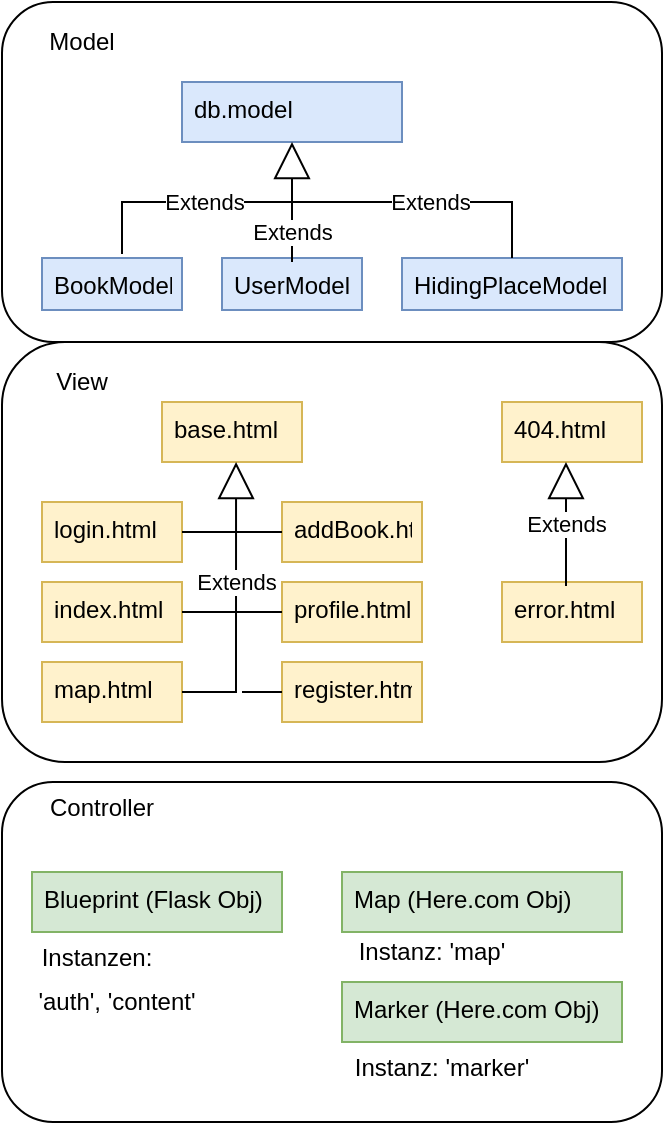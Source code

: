 <mxfile version="14.7.6" type="github">
  <diagram id="8KTonhacMops1YnBHndP" name="Page-1">
    <mxGraphModel dx="782" dy="721" grid="1" gridSize="10" guides="1" tooltips="1" connect="1" arrows="1" fold="1" page="1" pageScale="1" pageWidth="827" pageHeight="1169" math="0" shadow="0">
      <root>
        <mxCell id="0" />
        <mxCell id="1" parent="0" />
        <mxCell id="tmsxZ2NZ52CI2jK9pb2R-1" value="" style="rounded=1;whiteSpace=wrap;html=1;" vertex="1" parent="1">
          <mxGeometry x="30" y="180" width="330" height="170" as="geometry" />
        </mxCell>
        <mxCell id="tmsxZ2NZ52CI2jK9pb2R-2" value="Model" style="text;html=1;strokeColor=none;fillColor=none;align=center;verticalAlign=middle;whiteSpace=wrap;rounded=0;" vertex="1" parent="1">
          <mxGeometry x="50" y="190" width="40" height="20" as="geometry" />
        </mxCell>
        <mxCell id="tmsxZ2NZ52CI2jK9pb2R-4" value="db.model" style="text;strokeColor=#6c8ebf;fillColor=#dae8fc;align=left;verticalAlign=top;spacingLeft=4;spacingRight=4;overflow=hidden;rotatable=0;points=[[0,0.5],[1,0.5]];portConstraint=eastwest;rounded=0;" vertex="1" parent="1">
          <mxGeometry x="120" y="220" width="110" height="30" as="geometry" />
        </mxCell>
        <mxCell id="tmsxZ2NZ52CI2jK9pb2R-6" value="BookModel" style="text;strokeColor=#6c8ebf;fillColor=#dae8fc;align=left;verticalAlign=top;spacingLeft=4;spacingRight=4;overflow=hidden;rotatable=0;points=[[0,0.5],[1,0.5]];portConstraint=eastwest;rounded=0;" vertex="1" parent="1">
          <mxGeometry x="50" y="308" width="70" height="26" as="geometry" />
        </mxCell>
        <mxCell id="tmsxZ2NZ52CI2jK9pb2R-7" value="UserModel" style="text;strokeColor=#6c8ebf;fillColor=#dae8fc;align=left;verticalAlign=top;spacingLeft=4;spacingRight=4;overflow=hidden;rotatable=0;points=[[0,0.5],[1,0.5]];portConstraint=eastwest;rounded=0;" vertex="1" parent="1">
          <mxGeometry x="140" y="308" width="70" height="26" as="geometry" />
        </mxCell>
        <mxCell id="tmsxZ2NZ52CI2jK9pb2R-8" value="HidingPlaceModel" style="text;strokeColor=#6c8ebf;fillColor=#dae8fc;align=left;verticalAlign=top;spacingLeft=4;spacingRight=4;overflow=hidden;rotatable=0;points=[[0,0.5],[1,0.5]];portConstraint=eastwest;rounded=0;" vertex="1" parent="1">
          <mxGeometry x="230" y="308" width="110" height="26" as="geometry" />
        </mxCell>
        <mxCell id="tmsxZ2NZ52CI2jK9pb2R-28" value="Extends" style="endArrow=block;endSize=16;endFill=0;html=1;rounded=0;" edge="1" parent="1" target="tmsxZ2NZ52CI2jK9pb2R-4">
          <mxGeometry x="-0.051" width="160" relative="1" as="geometry">
            <mxPoint x="90" y="306" as="sourcePoint" />
            <mxPoint x="110" y="390" as="targetPoint" />
            <Array as="points">
              <mxPoint x="90" y="280" />
              <mxPoint x="175" y="280" />
            </Array>
            <mxPoint as="offset" />
          </mxGeometry>
        </mxCell>
        <mxCell id="tmsxZ2NZ52CI2jK9pb2R-32" value="Extends" style="endArrow=none;endSize=16;endFill=0;html=1;rounded=0;" edge="1" parent="1" source="tmsxZ2NZ52CI2jK9pb2R-8">
          <mxGeometry width="160" relative="1" as="geometry">
            <mxPoint x="270" y="260" as="sourcePoint" />
            <mxPoint x="174" y="280" as="targetPoint" />
            <Array as="points">
              <mxPoint x="285" y="280" />
              <mxPoint x="174" y="280" />
            </Array>
          </mxGeometry>
        </mxCell>
        <mxCell id="tmsxZ2NZ52CI2jK9pb2R-34" value="Extends" style="endArrow=none;endSize=16;endFill=0;html=1;rounded=0;" edge="1" parent="1">
          <mxGeometry width="160" relative="1" as="geometry">
            <mxPoint x="175" y="310" as="sourcePoint" />
            <mxPoint x="175" y="280" as="targetPoint" />
          </mxGeometry>
        </mxCell>
        <mxCell id="tmsxZ2NZ52CI2jK9pb2R-35" value="" style="rounded=1;whiteSpace=wrap;html=1;" vertex="1" parent="1">
          <mxGeometry x="30" y="350" width="330" height="210" as="geometry" />
        </mxCell>
        <mxCell id="tmsxZ2NZ52CI2jK9pb2R-36" value="View" style="text;html=1;strokeColor=none;fillColor=none;align=center;verticalAlign=middle;whiteSpace=wrap;rounded=0;" vertex="1" parent="1">
          <mxGeometry x="50" y="360" width="40" height="20" as="geometry" />
        </mxCell>
        <mxCell id="tmsxZ2NZ52CI2jK9pb2R-37" value="base.html" style="text;strokeColor=#d6b656;fillColor=#fff2cc;align=left;verticalAlign=top;spacingLeft=4;spacingRight=4;overflow=hidden;rotatable=0;points=[[0,0.5],[1,0.5]];portConstraint=eastwest;rounded=0;" vertex="1" parent="1">
          <mxGeometry x="110" y="380" width="70" height="30" as="geometry" />
        </mxCell>
        <mxCell id="tmsxZ2NZ52CI2jK9pb2R-38" value="login.html" style="text;strokeColor=#d6b656;fillColor=#fff2cc;align=left;verticalAlign=top;spacingLeft=4;spacingRight=4;overflow=hidden;rotatable=0;points=[[0,0.5],[1,0.5]];portConstraint=eastwest;rounded=0;" vertex="1" parent="1">
          <mxGeometry x="50" y="430" width="70" height="30" as="geometry" />
        </mxCell>
        <mxCell id="tmsxZ2NZ52CI2jK9pb2R-39" value="register.html" style="text;strokeColor=#d6b656;fillColor=#fff2cc;align=left;verticalAlign=top;spacingLeft=4;spacingRight=4;overflow=hidden;rotatable=0;points=[[0,0.5],[1,0.5]];portConstraint=eastwest;rounded=0;" vertex="1" parent="1">
          <mxGeometry x="170" y="510" width="70" height="30" as="geometry" />
        </mxCell>
        <mxCell id="tmsxZ2NZ52CI2jK9pb2R-40" value="addBook.html" style="text;strokeColor=#d6b656;fillColor=#fff2cc;align=left;verticalAlign=top;spacingLeft=4;spacingRight=4;overflow=hidden;rotatable=0;points=[[0,0.5],[1,0.5]];portConstraint=eastwest;rounded=0;" vertex="1" parent="1">
          <mxGeometry x="170" y="430" width="70" height="30" as="geometry" />
        </mxCell>
        <mxCell id="tmsxZ2NZ52CI2jK9pb2R-41" value="index.html" style="text;strokeColor=#d6b656;fillColor=#fff2cc;align=left;verticalAlign=top;spacingLeft=4;spacingRight=4;overflow=hidden;rotatable=0;points=[[0,0.5],[1,0.5]];portConstraint=eastwest;rounded=0;" vertex="1" parent="1">
          <mxGeometry x="50" y="470" width="70" height="30" as="geometry" />
        </mxCell>
        <mxCell id="tmsxZ2NZ52CI2jK9pb2R-42" value="map.html" style="text;strokeColor=#d6b656;fillColor=#fff2cc;align=left;verticalAlign=top;spacingLeft=4;spacingRight=4;overflow=hidden;rotatable=0;points=[[0,0.5],[1,0.5]];portConstraint=eastwest;rounded=0;" vertex="1" parent="1">
          <mxGeometry x="50" y="510" width="70" height="30" as="geometry" />
        </mxCell>
        <mxCell id="tmsxZ2NZ52CI2jK9pb2R-43" value="profile.html" style="text;strokeColor=#d6b656;fillColor=#fff2cc;align=left;verticalAlign=top;spacingLeft=4;spacingRight=4;overflow=hidden;rotatable=0;points=[[0,0.5],[1,0.5]];portConstraint=eastwest;rounded=0;" vertex="1" parent="1">
          <mxGeometry x="170" y="470" width="70" height="30" as="geometry" />
        </mxCell>
        <mxCell id="tmsxZ2NZ52CI2jK9pb2R-44" value="404.html" style="text;strokeColor=#d6b656;fillColor=#fff2cc;align=left;verticalAlign=top;spacingLeft=4;spacingRight=4;overflow=hidden;rotatable=0;points=[[0,0.5],[1,0.5]];portConstraint=eastwest;rounded=0;" vertex="1" parent="1">
          <mxGeometry x="280" y="380" width="70" height="30" as="geometry" />
        </mxCell>
        <mxCell id="tmsxZ2NZ52CI2jK9pb2R-45" value="error.html" style="text;strokeColor=#d6b656;fillColor=#fff2cc;align=left;verticalAlign=top;spacingLeft=4;spacingRight=4;overflow=hidden;rotatable=0;points=[[0,0.5],[1,0.5]];portConstraint=eastwest;rounded=0;" vertex="1" parent="1">
          <mxGeometry x="280" y="470" width="70" height="30" as="geometry" />
        </mxCell>
        <mxCell id="tmsxZ2NZ52CI2jK9pb2R-51" value="Extends" style="endArrow=block;endSize=16;endFill=0;html=1;exitX=1;exitY=0.5;exitDx=0;exitDy=0;entryX=0.529;entryY=1;entryDx=0;entryDy=0;entryPerimeter=0;rounded=0;" edge="1" parent="1" source="tmsxZ2NZ52CI2jK9pb2R-42" target="tmsxZ2NZ52CI2jK9pb2R-37">
          <mxGeometry x="0.155" width="160" relative="1" as="geometry">
            <mxPoint x="320" y="370" as="sourcePoint" />
            <mxPoint x="480" y="370" as="targetPoint" />
            <Array as="points">
              <mxPoint x="147" y="525" />
            </Array>
            <mxPoint as="offset" />
          </mxGeometry>
        </mxCell>
        <mxCell id="tmsxZ2NZ52CI2jK9pb2R-52" value="" style="endArrow=none;html=1;exitX=1;exitY=0.5;exitDx=0;exitDy=0;" edge="1" parent="1" source="tmsxZ2NZ52CI2jK9pb2R-38">
          <mxGeometry width="50" height="50" relative="1" as="geometry">
            <mxPoint x="380" y="400" as="sourcePoint" />
            <mxPoint x="150" y="445" as="targetPoint" />
          </mxGeometry>
        </mxCell>
        <mxCell id="tmsxZ2NZ52CI2jK9pb2R-53" value="" style="endArrow=none;html=1;exitX=1;exitY=0.5;exitDx=0;exitDy=0;" edge="1" parent="1" source="tmsxZ2NZ52CI2jK9pb2R-41">
          <mxGeometry width="50" height="50" relative="1" as="geometry">
            <mxPoint x="380" y="400" as="sourcePoint" />
            <mxPoint x="150" y="485" as="targetPoint" />
          </mxGeometry>
        </mxCell>
        <mxCell id="tmsxZ2NZ52CI2jK9pb2R-54" value="" style="endArrow=none;html=1;exitX=0;exitY=0.5;exitDx=0;exitDy=0;" edge="1" parent="1" source="tmsxZ2NZ52CI2jK9pb2R-40">
          <mxGeometry width="50" height="50" relative="1" as="geometry">
            <mxPoint x="200" y="410" as="sourcePoint" />
            <mxPoint x="150" y="445" as="targetPoint" />
          </mxGeometry>
        </mxCell>
        <mxCell id="tmsxZ2NZ52CI2jK9pb2R-56" value="" style="endArrow=none;html=1;exitX=0;exitY=0.5;exitDx=0;exitDy=0;" edge="1" parent="1" source="tmsxZ2NZ52CI2jK9pb2R-39">
          <mxGeometry width="50" height="50" relative="1" as="geometry">
            <mxPoint x="380" y="400" as="sourcePoint" />
            <mxPoint x="150" y="525" as="targetPoint" />
          </mxGeometry>
        </mxCell>
        <mxCell id="tmsxZ2NZ52CI2jK9pb2R-57" value="" style="endArrow=none;html=1;exitX=0;exitY=0.5;exitDx=0;exitDy=0;" edge="1" parent="1" source="tmsxZ2NZ52CI2jK9pb2R-43">
          <mxGeometry width="50" height="50" relative="1" as="geometry">
            <mxPoint x="380" y="400" as="sourcePoint" />
            <mxPoint x="150" y="485" as="targetPoint" />
          </mxGeometry>
        </mxCell>
        <mxCell id="tmsxZ2NZ52CI2jK9pb2R-58" value="Extends" style="endArrow=block;endSize=16;endFill=0;html=1;exitX=0.457;exitY=0.067;exitDx=0;exitDy=0;exitPerimeter=0;entryX=0.457;entryY=1;entryDx=0;entryDy=0;entryPerimeter=0;" edge="1" parent="1" source="tmsxZ2NZ52CI2jK9pb2R-45" target="tmsxZ2NZ52CI2jK9pb2R-44">
          <mxGeometry width="160" relative="1" as="geometry">
            <mxPoint x="320" y="370" as="sourcePoint" />
            <mxPoint x="480" y="370" as="targetPoint" />
          </mxGeometry>
        </mxCell>
        <mxCell id="tmsxZ2NZ52CI2jK9pb2R-59" value="" style="rounded=1;whiteSpace=wrap;html=1;" vertex="1" parent="1">
          <mxGeometry x="30" y="570" width="330" height="170" as="geometry" />
        </mxCell>
        <mxCell id="tmsxZ2NZ52CI2jK9pb2R-60" value="Controller" style="text;html=1;strokeColor=none;fillColor=none;align=center;verticalAlign=middle;whiteSpace=wrap;rounded=0;" vertex="1" parent="1">
          <mxGeometry x="50" y="575" width="60" height="15" as="geometry" />
        </mxCell>
        <mxCell id="tmsxZ2NZ52CI2jK9pb2R-61" value="Blueprint (Flask Obj)" style="text;strokeColor=#82b366;fillColor=#d5e8d4;align=left;verticalAlign=top;spacingLeft=4;spacingRight=4;overflow=hidden;rotatable=0;points=[[0,0.5],[1,0.5]];portConstraint=eastwest;rounded=0;" vertex="1" parent="1">
          <mxGeometry x="45" y="615" width="125" height="30" as="geometry" />
        </mxCell>
        <mxCell id="tmsxZ2NZ52CI2jK9pb2R-62" value="&#39;auth&#39;, &#39;content&#39;" style="text;html=1;strokeColor=none;fillColor=none;align=center;verticalAlign=middle;whiteSpace=wrap;rounded=0;" vertex="1" parent="1">
          <mxGeometry x="45" y="670" width="85" height="20" as="geometry" />
        </mxCell>
        <mxCell id="tmsxZ2NZ52CI2jK9pb2R-65" value="Instanzen:" style="text;html=1;strokeColor=none;fillColor=none;align=center;verticalAlign=middle;whiteSpace=wrap;rounded=0;" vertex="1" parent="1">
          <mxGeometry x="45" y="645" width="65" height="25" as="geometry" />
        </mxCell>
        <mxCell id="tmsxZ2NZ52CI2jK9pb2R-66" value="Map (Here.com Obj)" style="text;strokeColor=#82b366;fillColor=#d5e8d4;align=left;verticalAlign=top;spacingLeft=4;spacingRight=4;overflow=hidden;rotatable=0;points=[[0,0.5],[1,0.5]];portConstraint=eastwest;rounded=0;" vertex="1" parent="1">
          <mxGeometry x="200" y="615" width="140" height="30" as="geometry" />
        </mxCell>
        <mxCell id="tmsxZ2NZ52CI2jK9pb2R-67" value="Marker (Here.com Obj)" style="text;strokeColor=#82b366;fillColor=#d5e8d4;align=left;verticalAlign=top;spacingLeft=4;spacingRight=4;overflow=hidden;rotatable=0;points=[[0,0.5],[1,0.5]];portConstraint=eastwest;rounded=0;" vertex="1" parent="1">
          <mxGeometry x="200" y="670" width="140" height="30" as="geometry" />
        </mxCell>
        <mxCell id="tmsxZ2NZ52CI2jK9pb2R-68" value="Instanz: &#39;map&#39;" style="text;html=1;strokeColor=none;fillColor=none;align=center;verticalAlign=middle;whiteSpace=wrap;rounded=0;" vertex="1" parent="1">
          <mxGeometry x="200" y="642.5" width="90" height="25" as="geometry" />
        </mxCell>
        <mxCell id="tmsxZ2NZ52CI2jK9pb2R-69" value="Instanz: &#39;marker&#39;" style="text;html=1;strokeColor=none;fillColor=none;align=center;verticalAlign=middle;whiteSpace=wrap;rounded=0;" vertex="1" parent="1">
          <mxGeometry x="200" y="700" width="100" height="25" as="geometry" />
        </mxCell>
      </root>
    </mxGraphModel>
  </diagram>
</mxfile>
